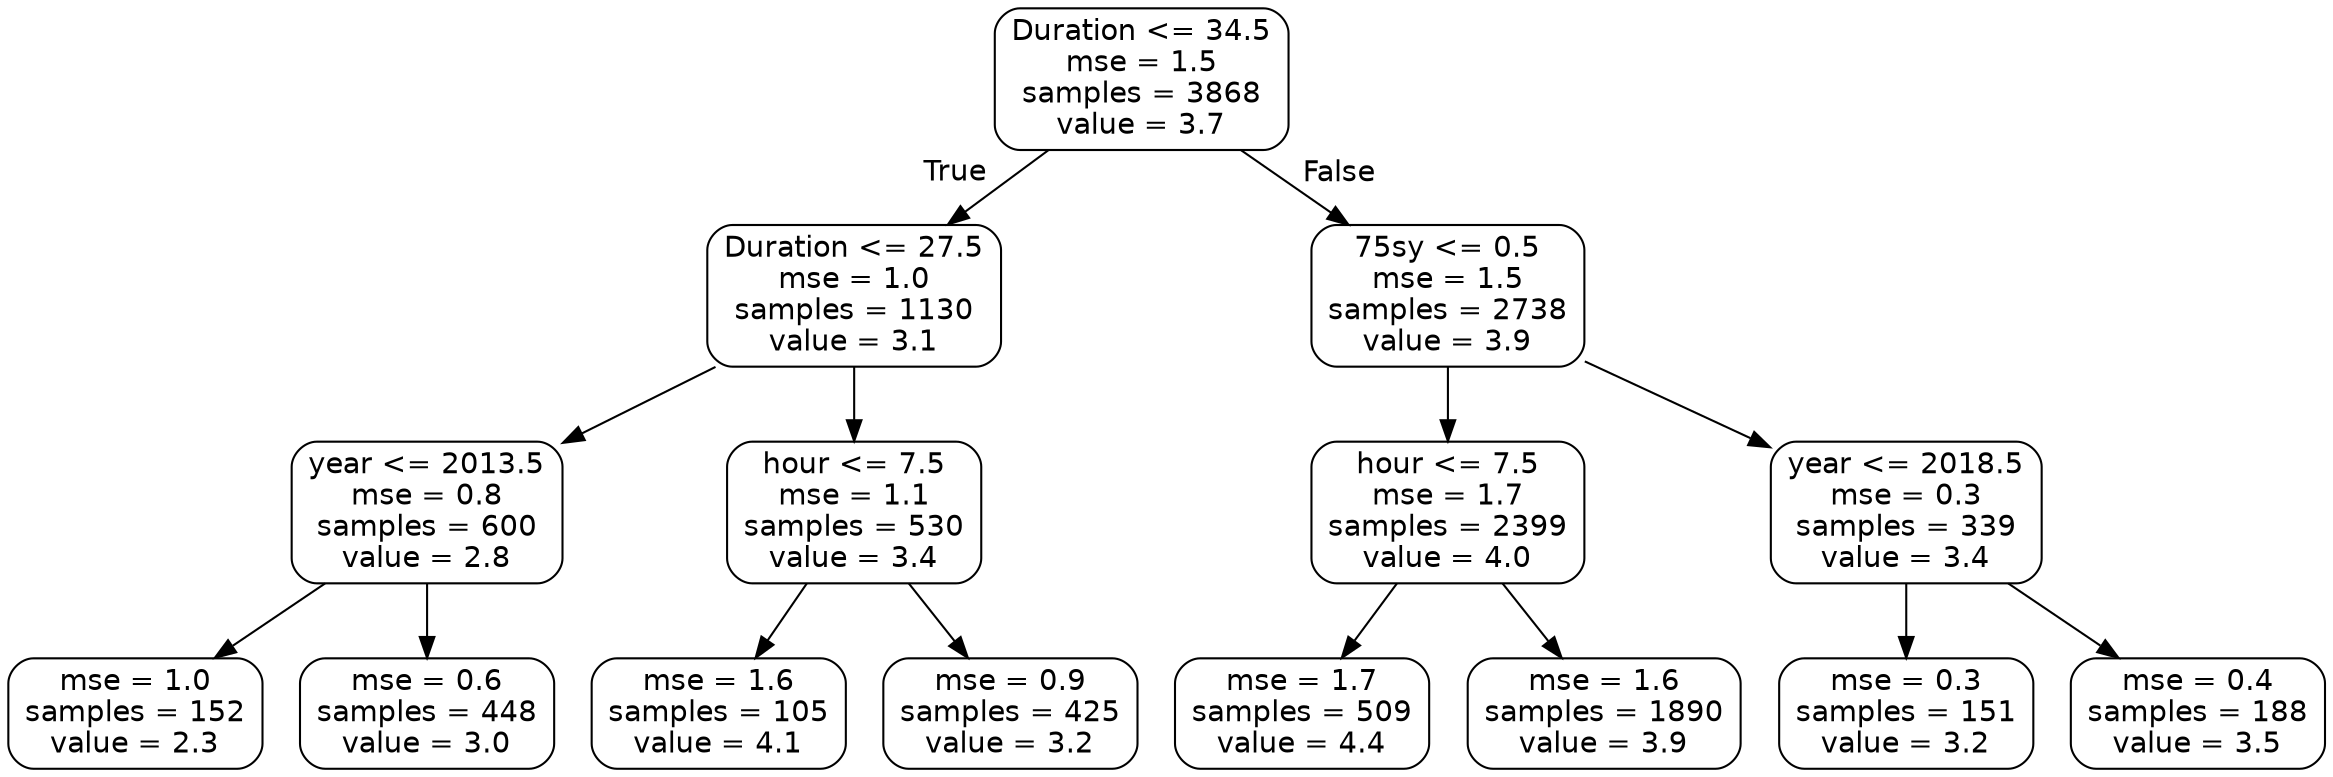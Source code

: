digraph Tree {
node [shape=box, style="rounded", color="black", fontname=helvetica] ;
edge [fontname=helvetica] ;
0 [label="Duration <= 34.5\nmse = 1.5\nsamples = 3868\nvalue = 3.7"] ;
1 [label="Duration <= 27.5\nmse = 1.0\nsamples = 1130\nvalue = 3.1"] ;
0 -> 1 [labeldistance=2.5, labelangle=45, headlabel="True"] ;
2 [label="year <= 2013.5\nmse = 0.8\nsamples = 600\nvalue = 2.8"] ;
1 -> 2 ;
3 [label="mse = 1.0\nsamples = 152\nvalue = 2.3"] ;
2 -> 3 ;
4 [label="mse = 0.6\nsamples = 448\nvalue = 3.0"] ;
2 -> 4 ;
5 [label="hour <= 7.5\nmse = 1.1\nsamples = 530\nvalue = 3.4"] ;
1 -> 5 ;
6 [label="mse = 1.6\nsamples = 105\nvalue = 4.1"] ;
5 -> 6 ;
7 [label="mse = 0.9\nsamples = 425\nvalue = 3.2"] ;
5 -> 7 ;
8 [label="75sy <= 0.5\nmse = 1.5\nsamples = 2738\nvalue = 3.9"] ;
0 -> 8 [labeldistance=2.5, labelangle=-45, headlabel="False"] ;
9 [label="hour <= 7.5\nmse = 1.7\nsamples = 2399\nvalue = 4.0"] ;
8 -> 9 ;
10 [label="mse = 1.7\nsamples = 509\nvalue = 4.4"] ;
9 -> 10 ;
11 [label="mse = 1.6\nsamples = 1890\nvalue = 3.9"] ;
9 -> 11 ;
12 [label="year <= 2018.5\nmse = 0.3\nsamples = 339\nvalue = 3.4"] ;
8 -> 12 ;
13 [label="mse = 0.3\nsamples = 151\nvalue = 3.2"] ;
12 -> 13 ;
14 [label="mse = 0.4\nsamples = 188\nvalue = 3.5"] ;
12 -> 14 ;
}